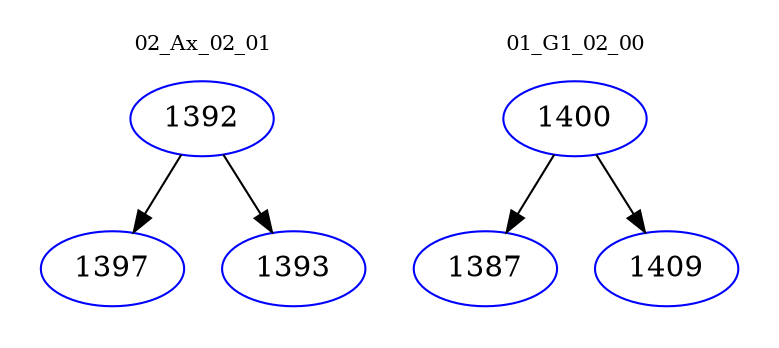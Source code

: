 digraph{
subgraph cluster_0 {
color = white
label = "02_Ax_02_01";
fontsize=10;
T0_1392 [label="1392", color="blue"]
T0_1392 -> T0_1397 [color="black"]
T0_1397 [label="1397", color="blue"]
T0_1392 -> T0_1393 [color="black"]
T0_1393 [label="1393", color="blue"]
}
subgraph cluster_1 {
color = white
label = "01_G1_02_00";
fontsize=10;
T1_1400 [label="1400", color="blue"]
T1_1400 -> T1_1387 [color="black"]
T1_1387 [label="1387", color="blue"]
T1_1400 -> T1_1409 [color="black"]
T1_1409 [label="1409", color="blue"]
}
}
